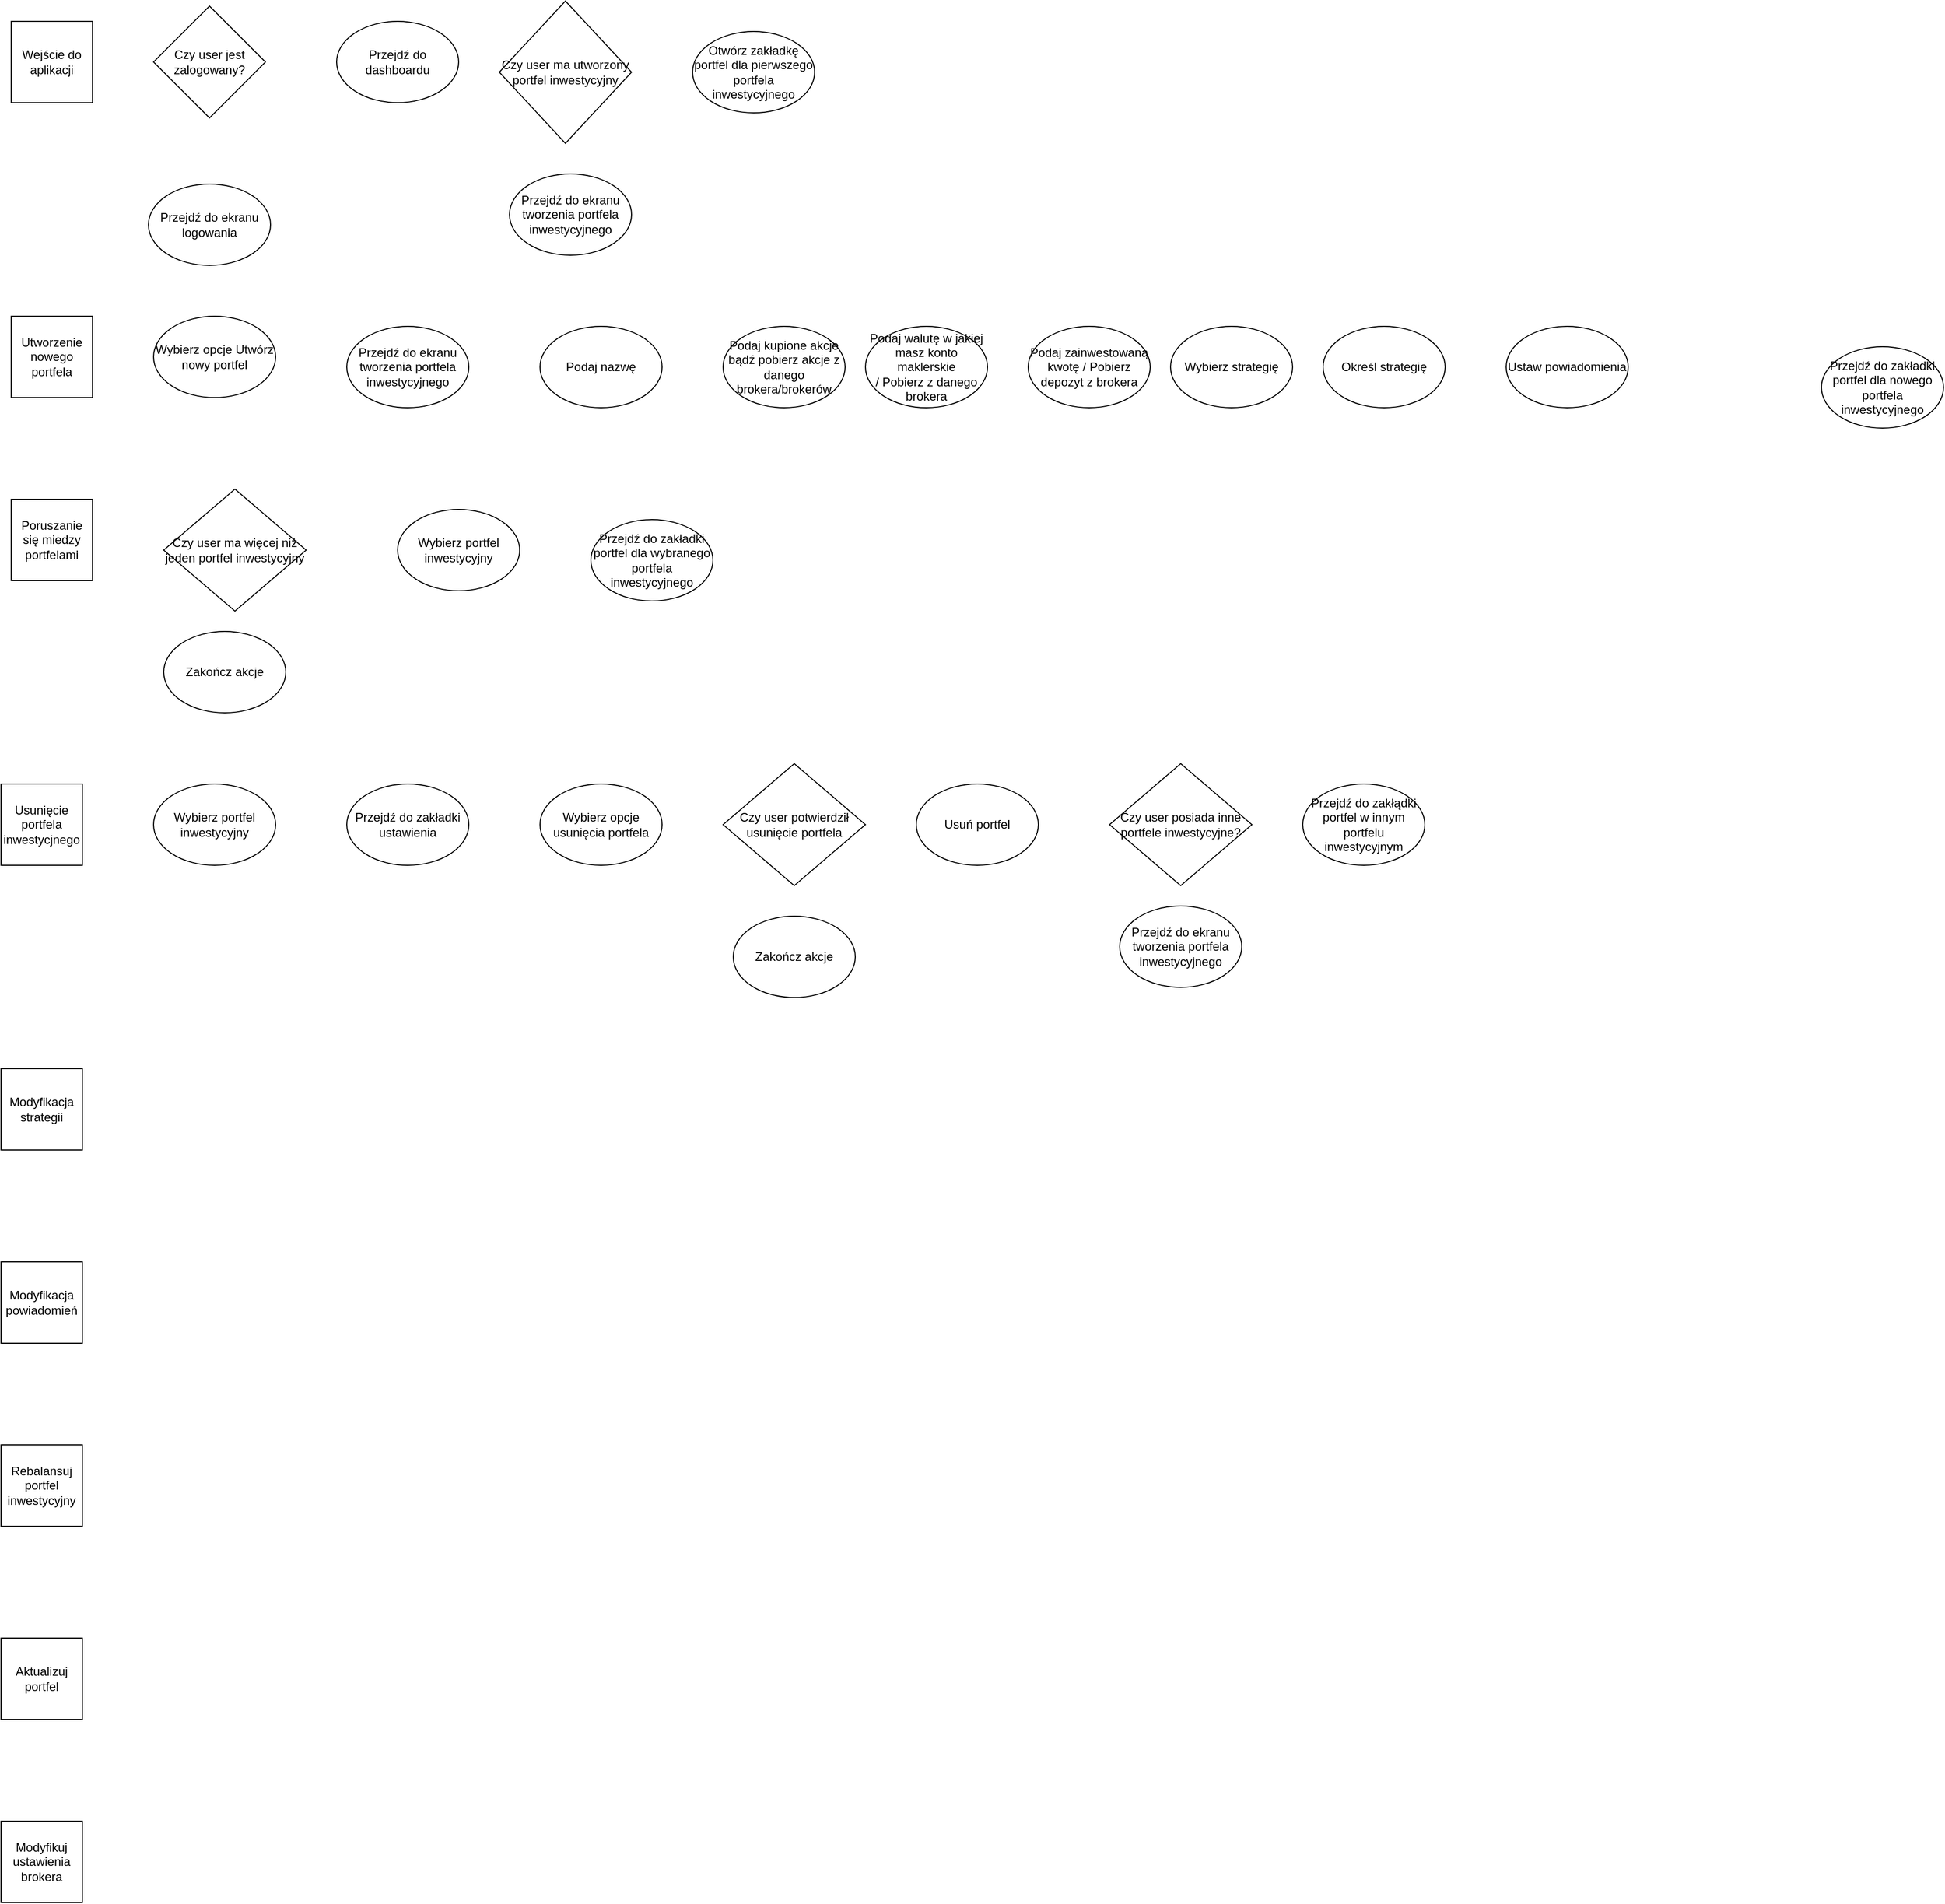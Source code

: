 <mxfile version="20.8.23" type="device"><diagram name="Strona-1" id="Z8sDDQOB29ZzFaHGAS1v"><mxGraphModel dx="1434" dy="754" grid="1" gridSize="10" guides="1" tooltips="1" connect="1" arrows="1" fold="1" page="1" pageScale="1" pageWidth="827" pageHeight="1169" math="0" shadow="0"><root><mxCell id="0"/><mxCell id="1" parent="0"/><mxCell id="jpfAp7Y5HSYN1gjdrFMM-1" value="Wejście do aplikacji" style="whiteSpace=wrap;html=1;aspect=fixed;" parent="1" vertex="1"><mxGeometry x="50" y="100" width="80" height="80" as="geometry"/></mxCell><mxCell id="jpfAp7Y5HSYN1gjdrFMM-2" value="Czy user jest zalogowany?" style="rhombus;whiteSpace=wrap;html=1;" parent="1" vertex="1"><mxGeometry x="190" y="85" width="110" height="110" as="geometry"/></mxCell><mxCell id="jpfAp7Y5HSYN1gjdrFMM-3" value="Przejdź do ekranu logowania" style="ellipse;whiteSpace=wrap;html=1;" parent="1" vertex="1"><mxGeometry x="185" y="260" width="120" height="80" as="geometry"/></mxCell><mxCell id="jpfAp7Y5HSYN1gjdrFMM-4" value="Przejdź do dashboardu" style="ellipse;whiteSpace=wrap;html=1;" parent="1" vertex="1"><mxGeometry x="370" y="100" width="120" height="80" as="geometry"/></mxCell><mxCell id="jpfAp7Y5HSYN1gjdrFMM-5" value="Czy user ma utworzony portfel inwestycyjny" style="rhombus;whiteSpace=wrap;html=1;" parent="1" vertex="1"><mxGeometry x="530" y="80" width="130" height="140" as="geometry"/></mxCell><mxCell id="jpfAp7Y5HSYN1gjdrFMM-6" value="Przejdź do ekranu tworzenia portfela inwestycyjnego" style="ellipse;whiteSpace=wrap;html=1;" parent="1" vertex="1"><mxGeometry x="540" y="250" width="120" height="80" as="geometry"/></mxCell><mxCell id="jpfAp7Y5HSYN1gjdrFMM-7" value="Otwórz zakładkę portfel dla pierwszego portfela inwestycyjnego" style="ellipse;whiteSpace=wrap;html=1;" parent="1" vertex="1"><mxGeometry x="720" y="110" width="120" height="80" as="geometry"/></mxCell><mxCell id="jpfAp7Y5HSYN1gjdrFMM-8" value="Utworzenie nowego portfela" style="whiteSpace=wrap;html=1;aspect=fixed;" parent="1" vertex="1"><mxGeometry x="50" y="390" width="80" height="80" as="geometry"/></mxCell><mxCell id="jpfAp7Y5HSYN1gjdrFMM-9" value="Czy user ma więcej niż jeden portfel inwestycyjny" style="rhombus;whiteSpace=wrap;html=1;" parent="1" vertex="1"><mxGeometry x="200" y="560" width="140" height="120" as="geometry"/></mxCell><mxCell id="jpfAp7Y5HSYN1gjdrFMM-10" value="Wybierz opcje Utwórz nowy portfel" style="ellipse;whiteSpace=wrap;html=1;" parent="1" vertex="1"><mxGeometry x="190" y="390" width="120" height="80" as="geometry"/></mxCell><mxCell id="jpfAp7Y5HSYN1gjdrFMM-11" value="Przejdź do ekranu tworzenia portfela inwestycyjnego" style="ellipse;whiteSpace=wrap;html=1;" parent="1" vertex="1"><mxGeometry x="380" y="400" width="120" height="80" as="geometry"/></mxCell><mxCell id="jpfAp7Y5HSYN1gjdrFMM-13" value="Przejdź do zakładki portfel dla nowego portfela inwestycyjnego" style="ellipse;whiteSpace=wrap;html=1;" parent="1" vertex="1"><mxGeometry x="1830" y="420" width="120" height="80" as="geometry"/></mxCell><mxCell id="jpfAp7Y5HSYN1gjdrFMM-14" value="Poruszanie się miedzy portfelami" style="whiteSpace=wrap;html=1;aspect=fixed;" parent="1" vertex="1"><mxGeometry x="50" y="570" width="80" height="80" as="geometry"/></mxCell><mxCell id="jpfAp7Y5HSYN1gjdrFMM-15" value="Zakończ akcje" style="ellipse;whiteSpace=wrap;html=1;" parent="1" vertex="1"><mxGeometry x="200" y="700" width="120" height="80" as="geometry"/></mxCell><mxCell id="jpfAp7Y5HSYN1gjdrFMM-16" value="Wybierz portfel inwestycyjny" style="ellipse;whiteSpace=wrap;html=1;" parent="1" vertex="1"><mxGeometry x="430" y="580" width="120" height="80" as="geometry"/></mxCell><mxCell id="jpfAp7Y5HSYN1gjdrFMM-17" value="Przejdź do zakładki portfel dla wybranego portfela inwestycyjnego" style="ellipse;whiteSpace=wrap;html=1;" parent="1" vertex="1"><mxGeometry x="620" y="590" width="120" height="80" as="geometry"/></mxCell><mxCell id="jpfAp7Y5HSYN1gjdrFMM-18" value="Usunięcie portfela inwestycjnego" style="whiteSpace=wrap;html=1;aspect=fixed;" parent="1" vertex="1"><mxGeometry x="40" y="850" width="80" height="80" as="geometry"/></mxCell><mxCell id="jpfAp7Y5HSYN1gjdrFMM-19" value="Wybierz portfel inwestycyjny" style="ellipse;whiteSpace=wrap;html=1;" parent="1" vertex="1"><mxGeometry x="190" y="850" width="120" height="80" as="geometry"/></mxCell><mxCell id="jpfAp7Y5HSYN1gjdrFMM-20" value="Przejdź do zakładki ustawienia" style="ellipse;whiteSpace=wrap;html=1;" parent="1" vertex="1"><mxGeometry x="380" y="850" width="120" height="80" as="geometry"/></mxCell><mxCell id="jpfAp7Y5HSYN1gjdrFMM-21" value="&lt;div&gt;Wybierz opcje usunięcia portfela&lt;/div&gt;" style="ellipse;whiteSpace=wrap;html=1;" parent="1" vertex="1"><mxGeometry x="570" y="850" width="120" height="80" as="geometry"/></mxCell><mxCell id="jpfAp7Y5HSYN1gjdrFMM-22" value="Usuń portfel" style="ellipse;whiteSpace=wrap;html=1;" parent="1" vertex="1"><mxGeometry x="940" y="850" width="120" height="80" as="geometry"/></mxCell><mxCell id="jpfAp7Y5HSYN1gjdrFMM-23" value="Czy user potwierdził usunięcie portfela" style="rhombus;whiteSpace=wrap;html=1;" parent="1" vertex="1"><mxGeometry x="750" y="830" width="140" height="120" as="geometry"/></mxCell><mxCell id="jpfAp7Y5HSYN1gjdrFMM-24" value="Zakończ akcje" style="ellipse;whiteSpace=wrap;html=1;" parent="1" vertex="1"><mxGeometry x="760" y="980" width="120" height="80" as="geometry"/></mxCell><mxCell id="jpfAp7Y5HSYN1gjdrFMM-25" value="Czy user posiada inne portfele inwestycyjne?" style="rhombus;whiteSpace=wrap;html=1;" parent="1" vertex="1"><mxGeometry x="1130" y="830" width="140" height="120" as="geometry"/></mxCell><mxCell id="jpfAp7Y5HSYN1gjdrFMM-26" value="&lt;div&gt;Przejdź do ekranu&lt;/div&gt;&lt;div&gt;tworzenia portfela inwestycyjnego&lt;br&gt;&lt;/div&gt;" style="ellipse;whiteSpace=wrap;html=1;" parent="1" vertex="1"><mxGeometry x="1140" y="970" width="120" height="80" as="geometry"/></mxCell><mxCell id="jpfAp7Y5HSYN1gjdrFMM-27" value="Przejdź do zakłądki portfel w innym portfelu inwestycyjnym" style="ellipse;whiteSpace=wrap;html=1;" parent="1" vertex="1"><mxGeometry x="1320" y="850" width="120" height="80" as="geometry"/></mxCell><mxCell id="jpfAp7Y5HSYN1gjdrFMM-28" value="Modyfikacja strategii" style="whiteSpace=wrap;html=1;aspect=fixed;" parent="1" vertex="1"><mxGeometry x="40" y="1130" width="80" height="80" as="geometry"/></mxCell><mxCell id="jpfAp7Y5HSYN1gjdrFMM-29" value="Modyfikacja powiadomień" style="whiteSpace=wrap;html=1;aspect=fixed;" parent="1" vertex="1"><mxGeometry x="40" y="1320" width="80" height="80" as="geometry"/></mxCell><mxCell id="jpfAp7Y5HSYN1gjdrFMM-30" value="Rebalansuj portfel inwestycyjny" style="whiteSpace=wrap;html=1;aspect=fixed;" parent="1" vertex="1"><mxGeometry x="40" y="1500" width="80" height="80" as="geometry"/></mxCell><mxCell id="jpfAp7Y5HSYN1gjdrFMM-31" value="Aktualizuj portfel" style="whiteSpace=wrap;html=1;aspect=fixed;" parent="1" vertex="1"><mxGeometry x="40" y="1690" width="80" height="80" as="geometry"/></mxCell><mxCell id="jpfAp7Y5HSYN1gjdrFMM-32" value="Modyfikuj ustawienia brokera" style="whiteSpace=wrap;html=1;aspect=fixed;" parent="1" vertex="1"><mxGeometry x="40" y="1870" width="80" height="80" as="geometry"/></mxCell><mxCell id="5Dwoy51WEejOQifbZmdC-1" value="Podaj nazwę" style="ellipse;whiteSpace=wrap;html=1;" vertex="1" parent="1"><mxGeometry x="570" y="400" width="120" height="80" as="geometry"/></mxCell><mxCell id="5Dwoy51WEejOQifbZmdC-2" value="&lt;div&gt;Podaj kupione akcje&lt;/div&gt;&lt;div&gt;bądź pobierz akcje z danego brokera/brokerów&lt;/div&gt;" style="ellipse;whiteSpace=wrap;html=1;" vertex="1" parent="1"><mxGeometry x="750" y="400" width="120" height="80" as="geometry"/></mxCell><mxCell id="5Dwoy51WEejOQifbZmdC-3" value="Podaj zainwestowaną kwotę / Pobierz depozyt z brokera" style="ellipse;whiteSpace=wrap;html=1;" vertex="1" parent="1"><mxGeometry x="1050" y="400" width="120" height="80" as="geometry"/></mxCell><mxCell id="5Dwoy51WEejOQifbZmdC-4" value="&lt;div&gt;Podaj walutę w jakiej masz konto maklerskie&lt;/div&gt;/ Pobierz z danego brokera" style="ellipse;whiteSpace=wrap;html=1;" vertex="1" parent="1"><mxGeometry x="890" y="400" width="120" height="80" as="geometry"/></mxCell><mxCell id="5Dwoy51WEejOQifbZmdC-5" value="Wybierz strategię" style="ellipse;whiteSpace=wrap;html=1;" vertex="1" parent="1"><mxGeometry x="1190" y="400" width="120" height="80" as="geometry"/></mxCell><mxCell id="5Dwoy51WEejOQifbZmdC-6" value="Określ strategię" style="ellipse;whiteSpace=wrap;html=1;" vertex="1" parent="1"><mxGeometry x="1340" y="400" width="120" height="80" as="geometry"/></mxCell><mxCell id="5Dwoy51WEejOQifbZmdC-7" value="Ustaw powiadomienia" style="ellipse;whiteSpace=wrap;html=1;" vertex="1" parent="1"><mxGeometry x="1520" y="400" width="120" height="80" as="geometry"/></mxCell></root></mxGraphModel></diagram></mxfile>